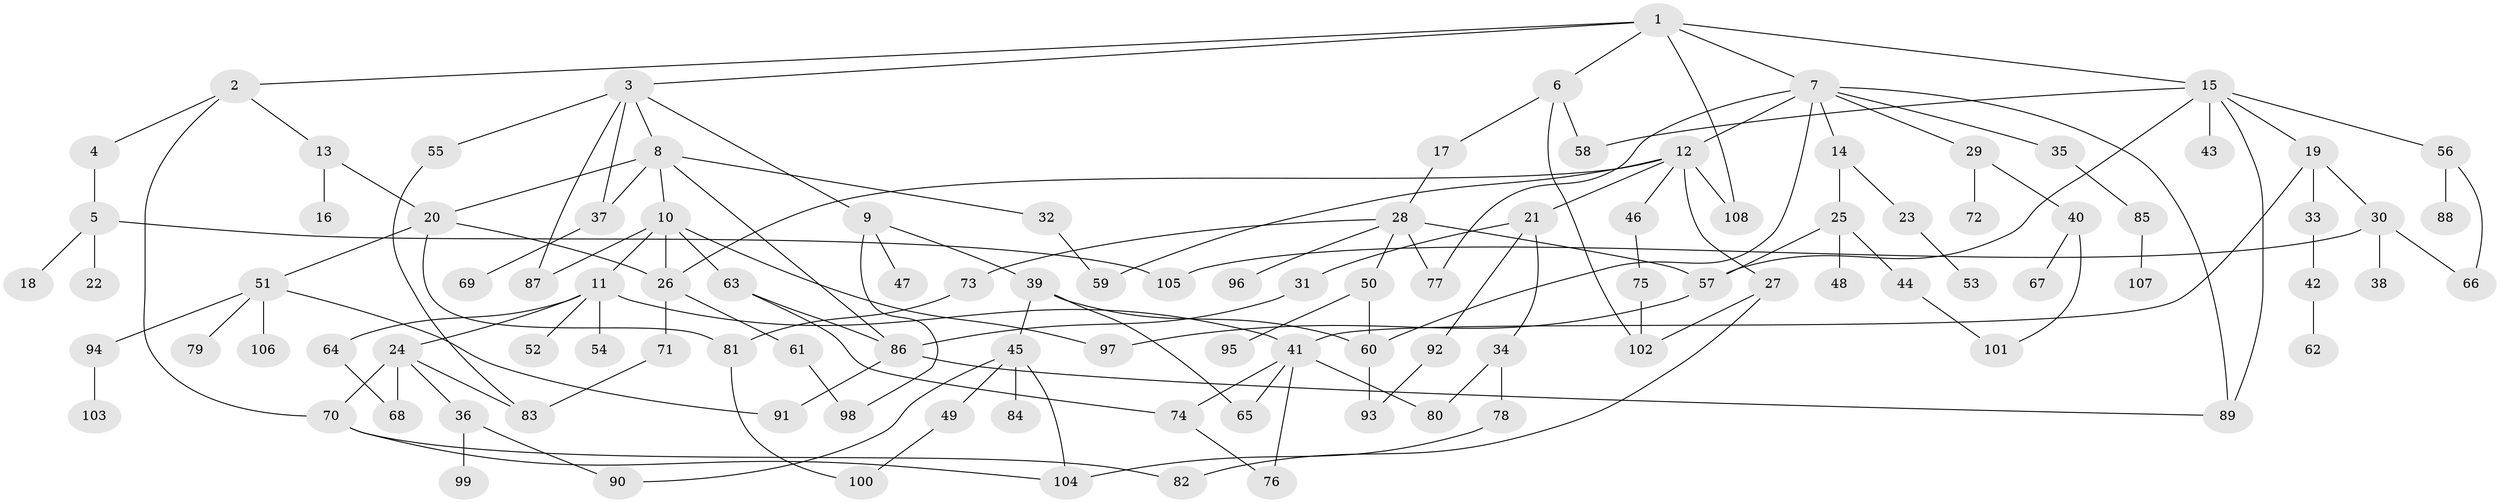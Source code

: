 // coarse degree distribution, {5: 0.08823529411764706, 6: 0.07352941176470588, 2: 0.3382352941176471, 3: 0.1323529411764706, 4: 0.07352941176470588, 12: 0.014705882352941176, 10: 0.014705882352941176, 7: 0.029411764705882353, 1: 0.22058823529411764, 8: 0.014705882352941176}
// Generated by graph-tools (version 1.1) at 2025/23/03/03/25 07:23:32]
// undirected, 108 vertices, 148 edges
graph export_dot {
graph [start="1"]
  node [color=gray90,style=filled];
  1;
  2;
  3;
  4;
  5;
  6;
  7;
  8;
  9;
  10;
  11;
  12;
  13;
  14;
  15;
  16;
  17;
  18;
  19;
  20;
  21;
  22;
  23;
  24;
  25;
  26;
  27;
  28;
  29;
  30;
  31;
  32;
  33;
  34;
  35;
  36;
  37;
  38;
  39;
  40;
  41;
  42;
  43;
  44;
  45;
  46;
  47;
  48;
  49;
  50;
  51;
  52;
  53;
  54;
  55;
  56;
  57;
  58;
  59;
  60;
  61;
  62;
  63;
  64;
  65;
  66;
  67;
  68;
  69;
  70;
  71;
  72;
  73;
  74;
  75;
  76;
  77;
  78;
  79;
  80;
  81;
  82;
  83;
  84;
  85;
  86;
  87;
  88;
  89;
  90;
  91;
  92;
  93;
  94;
  95;
  96;
  97;
  98;
  99;
  100;
  101;
  102;
  103;
  104;
  105;
  106;
  107;
  108;
  1 -- 2;
  1 -- 3;
  1 -- 6;
  1 -- 7;
  1 -- 15;
  1 -- 108;
  2 -- 4;
  2 -- 13;
  2 -- 70;
  3 -- 8;
  3 -- 9;
  3 -- 37;
  3 -- 55;
  3 -- 87;
  4 -- 5;
  5 -- 18;
  5 -- 22;
  5 -- 105;
  6 -- 17;
  6 -- 58;
  6 -- 102;
  7 -- 12;
  7 -- 14;
  7 -- 29;
  7 -- 35;
  7 -- 60;
  7 -- 77;
  7 -- 89;
  8 -- 10;
  8 -- 20;
  8 -- 32;
  8 -- 86;
  8 -- 37;
  9 -- 39;
  9 -- 47;
  9 -- 98;
  10 -- 11;
  10 -- 63;
  10 -- 97;
  10 -- 26;
  10 -- 87;
  11 -- 24;
  11 -- 52;
  11 -- 54;
  11 -- 64;
  11 -- 41;
  12 -- 21;
  12 -- 27;
  12 -- 46;
  12 -- 59;
  12 -- 108;
  12 -- 26;
  13 -- 16;
  13 -- 20;
  14 -- 23;
  14 -- 25;
  15 -- 19;
  15 -- 43;
  15 -- 56;
  15 -- 57;
  15 -- 58;
  15 -- 89;
  17 -- 28;
  19 -- 30;
  19 -- 33;
  19 -- 41;
  20 -- 26;
  20 -- 51;
  20 -- 81;
  21 -- 31;
  21 -- 34;
  21 -- 92;
  23 -- 53;
  24 -- 36;
  24 -- 68;
  24 -- 70;
  24 -- 83;
  25 -- 44;
  25 -- 48;
  25 -- 57;
  26 -- 61;
  26 -- 71;
  27 -- 102;
  27 -- 82;
  28 -- 50;
  28 -- 73;
  28 -- 96;
  28 -- 77;
  28 -- 57;
  29 -- 40;
  29 -- 72;
  30 -- 38;
  30 -- 66;
  30 -- 105;
  31 -- 86;
  32 -- 59;
  33 -- 42;
  34 -- 78;
  34 -- 80;
  35 -- 85;
  36 -- 90;
  36 -- 99;
  37 -- 69;
  39 -- 45;
  39 -- 65;
  39 -- 60;
  40 -- 67;
  40 -- 101;
  41 -- 65;
  41 -- 76;
  41 -- 74;
  41 -- 80;
  42 -- 62;
  44 -- 101;
  45 -- 49;
  45 -- 84;
  45 -- 104;
  45 -- 90;
  46 -- 75;
  49 -- 100;
  50 -- 95;
  50 -- 60;
  51 -- 79;
  51 -- 94;
  51 -- 106;
  51 -- 91;
  55 -- 83;
  56 -- 88;
  56 -- 66;
  57 -- 97;
  60 -- 93;
  61 -- 98;
  63 -- 74;
  63 -- 86;
  64 -- 68;
  70 -- 82;
  70 -- 104;
  71 -- 83;
  73 -- 81;
  74 -- 76;
  75 -- 102;
  78 -- 104;
  81 -- 100;
  85 -- 107;
  86 -- 91;
  86 -- 89;
  92 -- 93;
  94 -- 103;
}
